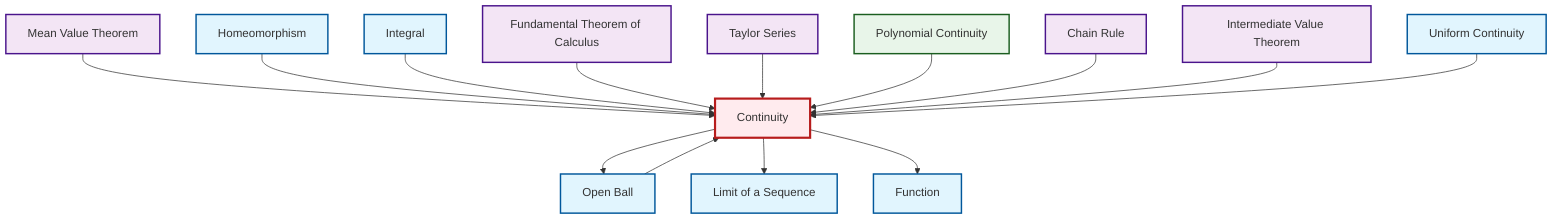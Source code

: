 graph TD
    classDef definition fill:#e1f5fe,stroke:#01579b,stroke-width:2px
    classDef theorem fill:#f3e5f5,stroke:#4a148c,stroke-width:2px
    classDef axiom fill:#fff3e0,stroke:#e65100,stroke-width:2px
    classDef example fill:#e8f5e9,stroke:#1b5e20,stroke-width:2px
    classDef current fill:#ffebee,stroke:#b71c1c,stroke-width:3px
    thm-fundamental-calculus["Fundamental Theorem of Calculus"]:::theorem
    thm-taylor-series["Taylor Series"]:::theorem
    def-homeomorphism["Homeomorphism"]:::definition
    def-function["Function"]:::definition
    def-continuity["Continuity"]:::definition
    def-uniform-continuity["Uniform Continuity"]:::definition
    thm-mean-value["Mean Value Theorem"]:::theorem
    thm-chain-rule["Chain Rule"]:::theorem
    def-open-ball["Open Ball"]:::definition
    def-limit["Limit of a Sequence"]:::definition
    thm-intermediate-value["Intermediate Value Theorem"]:::theorem
    def-integral["Integral"]:::definition
    ex-polynomial-continuity["Polynomial Continuity"]:::example
    def-continuity --> def-open-ball
    thm-mean-value --> def-continuity
    def-homeomorphism --> def-continuity
    def-integral --> def-continuity
    def-continuity --> def-limit
    def-continuity --> def-function
    thm-fundamental-calculus --> def-continuity
    def-open-ball --> def-continuity
    thm-taylor-series --> def-continuity
    ex-polynomial-continuity --> def-continuity
    thm-chain-rule --> def-continuity
    thm-intermediate-value --> def-continuity
    def-uniform-continuity --> def-continuity
    class def-continuity current